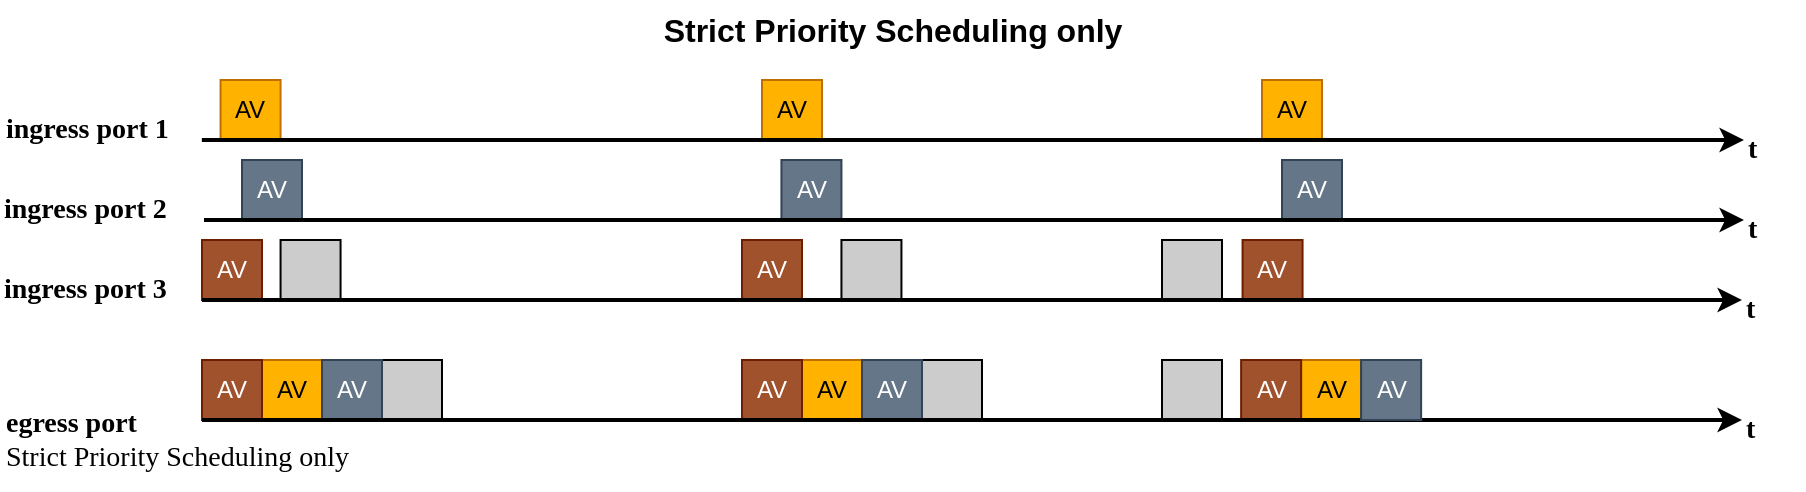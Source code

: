 <mxfile version="25.0.2">
  <diagram id="O1mQ8uQ72U-1HnI_qI8G" name="Page-1">
    <mxGraphModel dx="2133" dy="894" grid="1" gridSize="10" guides="1" tooltips="1" connect="1" arrows="1" fold="1" page="1" pageScale="1" pageWidth="827" pageHeight="1169" math="0" shadow="0">
      <root>
        <mxCell id="0" />
        <mxCell id="1" parent="0" />
        <mxCell id="mMnLDAtMkcU8xV5Yj2Op-1" value="" style="rounded=0;whiteSpace=wrap;html=1;fillColor=#CCCCCC;fontColor=#ffffff;strokeColor=#000000;" parent="1" vertex="1">
          <mxGeometry x="79.28" y="270" width="30" height="30" as="geometry" />
        </mxCell>
        <mxCell id="mMnLDAtMkcU8xV5Yj2Op-3" value="" style="rounded=0;whiteSpace=wrap;html=1;fillColor=#CCCCCC;fontColor=#ffffff;strokeColor=#000000;" parent="1" vertex="1">
          <mxGeometry x="359.72" y="270" width="30" height="30" as="geometry" />
        </mxCell>
        <mxCell id="mMnLDAtMkcU8xV5Yj2Op-7" value="" style="rounded=0;whiteSpace=wrap;html=1;fillColor=#CCCCCC;fontColor=#ffffff;strokeColor=#000000;" parent="1" vertex="1">
          <mxGeometry x="400" y="330" width="30" height="30" as="geometry" />
        </mxCell>
        <mxCell id="mMnLDAtMkcU8xV5Yj2Op-8" value="" style="rounded=0;whiteSpace=wrap;html=1;fillColor=#CCCCCC;fontColor=#ffffff;strokeColor=#000000;" parent="1" vertex="1">
          <mxGeometry x="520" y="270" width="30" height="30" as="geometry" />
        </mxCell>
        <mxCell id="mMnLDAtMkcU8xV5Yj2Op-9" value="" style="rounded=0;whiteSpace=wrap;html=1;fillColor=#CCCCCC;fontColor=#ffffff;strokeColor=#000000;" parent="1" vertex="1">
          <mxGeometry x="520" y="330" width="30" height="30" as="geometry" />
        </mxCell>
        <mxCell id="mMnLDAtMkcU8xV5Yj2Op-5" value="" style="rounded=0;whiteSpace=wrap;html=1;fillColor=#CCCCCC;fontColor=#ffffff;strokeColor=#000000;" parent="1" vertex="1">
          <mxGeometry x="130" y="330" width="30" height="30" as="geometry" />
        </mxCell>
        <mxCell id="xH5QwtzMftO23hFr9JTu-2" value="&lt;b&gt;&lt;font face=&quot;Times New Roman&quot;&gt;&lt;font style=&quot;font-size: 14px;&quot;&gt;t&lt;/font&gt;&lt;/font&gt;&lt;/b&gt;" style="text;html=1;align=left;verticalAlign=middle;resizable=0;points=[];autosize=1;strokeColor=none;fillColor=none;fontColor=#000000;labelBackgroundColor=none;" parent="1" vertex="1">
          <mxGeometry x="810" y="350" width="30" height="30" as="geometry" />
        </mxCell>
        <mxCell id="xH5QwtzMftO23hFr9JTu-3" value="AV" style="rounded=0;whiteSpace=wrap;html=1;fillColor=#FFB300;fontColor=#000000;strokeColor=#BD7000;" parent="1" vertex="1">
          <mxGeometry x="49.28" y="190" width="30" height="30" as="geometry" />
        </mxCell>
        <mxCell id="xH5QwtzMftO23hFr9JTu-4" value="AV" style="rounded=0;whiteSpace=wrap;html=1;fillColor=#FFB300;fontColor=#000000;strokeColor=#BD7000;" parent="1" vertex="1">
          <mxGeometry x="320" y="190" width="30" height="30" as="geometry" />
        </mxCell>
        <mxCell id="xH5QwtzMftO23hFr9JTu-5" value="AV" style="rounded=0;whiteSpace=wrap;html=1;fillColor=#647687;fontColor=#ffffff;strokeColor=#314354;" parent="1" vertex="1">
          <mxGeometry x="60" y="230" width="30" height="30" as="geometry" />
        </mxCell>
        <mxCell id="xH5QwtzMftO23hFr9JTu-6" value="AV" style="rounded=0;whiteSpace=wrap;html=1;fillColor=#647687;fontColor=#ffffff;strokeColor=#314354;" parent="1" vertex="1">
          <mxGeometry x="329.72" y="230" width="30" height="30" as="geometry" />
        </mxCell>
        <mxCell id="xH5QwtzMftO23hFr9JTu-7" value="AV" style="rounded=0;whiteSpace=wrap;html=1;fillColor=#FFB300;fontColor=#000000;strokeColor=#BD7000;" parent="1" vertex="1">
          <mxGeometry x="570" y="190" width="30" height="30" as="geometry" />
        </mxCell>
        <mxCell id="xH5QwtzMftO23hFr9JTu-8" value="AV" style="rounded=0;whiteSpace=wrap;html=1;fillColor=#647687;fontColor=#ffffff;strokeColor=#314354;" parent="1" vertex="1">
          <mxGeometry x="580" y="230" width="30" height="30" as="geometry" />
        </mxCell>
        <mxCell id="xH5QwtzMftO23hFr9JTu-9" value="AV" style="rounded=0;whiteSpace=wrap;html=1;fillColor=#a0522d;fontColor=#ffffff;strokeColor=#6D1F00;" parent="1" vertex="1">
          <mxGeometry x="40" y="270" width="30" height="30" as="geometry" />
        </mxCell>
        <mxCell id="xH5QwtzMftO23hFr9JTu-10" value="AV" style="rounded=0;whiteSpace=wrap;html=1;fillColor=#a0522d;fontColor=#ffffff;strokeColor=#6D1F00;" parent="1" vertex="1">
          <mxGeometry x="310" y="270" width="30" height="30" as="geometry" />
        </mxCell>
        <mxCell id="xH5QwtzMftO23hFr9JTu-11" value="AV" style="rounded=0;whiteSpace=wrap;html=1;fillColor=#a0522d;fontColor=#ffffff;strokeColor=#6D1F00;" parent="1" vertex="1">
          <mxGeometry x="560.28" y="270" width="30" height="30" as="geometry" />
        </mxCell>
        <mxCell id="xH5QwtzMftO23hFr9JTu-12" value="" style="endArrow=classic;html=1;rounded=0;strokeColor=default;fontColor=#FFFFFF;labelBackgroundColor=none;strokeWidth=2;" parent="1" edge="1">
          <mxGeometry width="50" height="50" relative="1" as="geometry">
            <mxPoint x="40" y="300" as="sourcePoint" />
            <mxPoint x="810" y="300" as="targetPoint" />
          </mxGeometry>
        </mxCell>
        <mxCell id="xH5QwtzMftO23hFr9JTu-13" value="" style="endArrow=classic;html=1;rounded=0;strokeColor=default;fontColor=#FFFFFF;labelBackgroundColor=none;strokeWidth=2;" parent="1" edge="1">
          <mxGeometry width="50" height="50" relative="1" as="geometry">
            <mxPoint x="41" y="260" as="sourcePoint" />
            <mxPoint x="811" y="260" as="targetPoint" />
          </mxGeometry>
        </mxCell>
        <mxCell id="xH5QwtzMftO23hFr9JTu-14" value="" style="endArrow=classic;html=1;rounded=0;strokeColor=default;fontColor=#FFFFFF;labelBackgroundColor=none;strokeWidth=2;" parent="1" edge="1">
          <mxGeometry width="50" height="50" relative="1" as="geometry">
            <mxPoint x="39.92" y="220" as="sourcePoint" />
            <mxPoint x="811" y="220" as="targetPoint" />
          </mxGeometry>
        </mxCell>
        <mxCell id="xH5QwtzMftO23hFr9JTu-18" value="&lt;b&gt;&lt;font style=&quot;font-size: 16px;&quot;&gt;Strict Priority Scheduling only&lt;/font&gt;&lt;/b&gt;" style="text;html=1;align=center;verticalAlign=middle;resizable=0;points=[];autosize=1;strokeColor=none;fillColor=none;fontColor=#000000;" parent="1" vertex="1">
          <mxGeometry x="260" y="150" width="250" height="30" as="geometry" />
        </mxCell>
        <mxCell id="xH5QwtzMftO23hFr9JTu-21" value="AV" style="rounded=0;whiteSpace=wrap;html=1;fillColor=#FFB300;fontColor=#000000;strokeColor=#BD7000;" parent="1" vertex="1">
          <mxGeometry x="70" y="330" width="30" height="30" as="geometry" />
        </mxCell>
        <mxCell id="xH5QwtzMftO23hFr9JTu-22" value="AV" style="rounded=0;whiteSpace=wrap;html=1;fillColor=#647687;fontColor=#ffffff;strokeColor=#314354;" parent="1" vertex="1">
          <mxGeometry x="100" y="330" width="30" height="30" as="geometry" />
        </mxCell>
        <mxCell id="xH5QwtzMftO23hFr9JTu-23" value="AV" style="rounded=0;whiteSpace=wrap;html=1;fillColor=#a0522d;fontColor=#ffffff;strokeColor=#6D1F00;" parent="1" vertex="1">
          <mxGeometry x="40" y="330" width="30" height="30" as="geometry" />
        </mxCell>
        <mxCell id="xH5QwtzMftO23hFr9JTu-24" value="AV" style="rounded=0;whiteSpace=wrap;html=1;fillColor=#FFB300;fontColor=#000000;strokeColor=#BD7000;" parent="1" vertex="1">
          <mxGeometry x="340.0" y="330" width="30" height="30" as="geometry" />
        </mxCell>
        <mxCell id="xH5QwtzMftO23hFr9JTu-25" value="AV" style="rounded=0;whiteSpace=wrap;html=1;fillColor=#647687;fontColor=#ffffff;strokeColor=#314354;" parent="1" vertex="1">
          <mxGeometry x="370.0" y="330" width="30" height="30" as="geometry" />
        </mxCell>
        <mxCell id="xH5QwtzMftO23hFr9JTu-26" value="AV" style="rounded=0;whiteSpace=wrap;html=1;fillColor=#a0522d;fontColor=#ffffff;strokeColor=#6D1F00;" parent="1" vertex="1">
          <mxGeometry x="310.0" y="330" width="30" height="30" as="geometry" />
        </mxCell>
        <mxCell id="xH5QwtzMftO23hFr9JTu-27" value="AV" style="rounded=0;whiteSpace=wrap;html=1;fillColor=#FFB300;fontColor=#000000;strokeColor=#BD7000;" parent="1" vertex="1">
          <mxGeometry x="589.56" y="330" width="30" height="30" as="geometry" />
        </mxCell>
        <mxCell id="xH5QwtzMftO23hFr9JTu-29" value="AV" style="rounded=0;whiteSpace=wrap;html=1;fillColor=#a0522d;fontColor=#ffffff;strokeColor=#6D1F00;" parent="1" vertex="1">
          <mxGeometry x="559.56" y="330" width="30" height="30" as="geometry" />
        </mxCell>
        <mxCell id="xH5QwtzMftO23hFr9JTu-38" value="" style="endArrow=none;html=1;rounded=0;fillColor=#a0522d;strokeColor=#bd7000;strokeWidth=1;entryX=0;entryY=1;entryDx=0;entryDy=0;dashed=1;" parent="1" source="xH5QwtzMftO23hFr9JTu-28" edge="1">
          <mxGeometry width="50" height="50" relative="1" as="geometry">
            <mxPoint x="635.28" y="280" as="sourcePoint" />
            <mxPoint x="635.28" y="360" as="targetPoint" />
          </mxGeometry>
        </mxCell>
        <mxCell id="xH5QwtzMftO23hFr9JTu-55" value="" style="endArrow=classic;html=1;rounded=0;strokeColor=default;fontColor=#FFFFFF;labelBackgroundColor=none;strokeWidth=2;" parent="1" edge="1">
          <mxGeometry width="50" height="50" relative="1" as="geometry">
            <mxPoint x="40" y="360" as="sourcePoint" />
            <mxPoint x="810" y="360" as="targetPoint" />
          </mxGeometry>
        </mxCell>
        <mxCell id="xH5QwtzMftO23hFr9JTu-57" value="&lt;b&gt;&lt;font face=&quot;Times New Roman&quot;&gt;&lt;font style=&quot;font-size: 14px;&quot;&gt;t&lt;/font&gt;&lt;/font&gt;&lt;/b&gt;" style="text;html=1;align=left;verticalAlign=middle;resizable=0;points=[];autosize=1;strokeColor=none;fillColor=none;fontColor=#000000;labelBackgroundColor=none;" parent="1" vertex="1">
          <mxGeometry x="810" y="290" width="30" height="30" as="geometry" />
        </mxCell>
        <mxCell id="xH5QwtzMftO23hFr9JTu-58" value="&lt;b&gt;&lt;font face=&quot;Times New Roman&quot;&gt;&lt;font style=&quot;font-size: 14px;&quot;&gt;t&lt;/font&gt;&lt;/font&gt;&lt;/b&gt;" style="text;html=1;align=left;verticalAlign=middle;resizable=0;points=[];autosize=1;strokeColor=none;fillColor=none;fontColor=#000000;labelBackgroundColor=none;" parent="1" vertex="1">
          <mxGeometry x="811" y="250" width="30" height="30" as="geometry" />
        </mxCell>
        <mxCell id="xH5QwtzMftO23hFr9JTu-59" value="&lt;b&gt;&lt;font face=&quot;Times New Roman&quot;&gt;&lt;font style=&quot;font-size: 14px;&quot;&gt;t&lt;/font&gt;&lt;/font&gt;&lt;/b&gt;" style="text;html=1;align=left;verticalAlign=middle;resizable=0;points=[];autosize=1;strokeColor=none;fillColor=none;fontColor=#000000;labelBackgroundColor=none;" parent="1" vertex="1">
          <mxGeometry x="811" y="210" width="30" height="30" as="geometry" />
        </mxCell>
        <mxCell id="xH5QwtzMftO23hFr9JTu-28" value="AV" style="rounded=0;whiteSpace=wrap;html=1;fillColor=#647687;fontColor=#ffffff;strokeColor=#314354;" parent="1" vertex="1">
          <mxGeometry x="619.56" y="330" width="30" height="30" as="geometry" />
        </mxCell>
        <mxCell id="mMnLDAtMkcU8xV5Yj2Op-10" value="&lt;b&gt;&lt;font face=&quot;Times New Roman&quot;&gt;&lt;font style=&quot;font-size: 14px;&quot;&gt;ingress port 1&lt;/font&gt;&lt;/font&gt;&lt;/b&gt;" style="text;html=1;align=left;verticalAlign=middle;resizable=0;points=[];autosize=1;strokeColor=none;fillColor=none;fontColor=#000000;" parent="1" vertex="1">
          <mxGeometry x="-60" y="200" width="100" height="30" as="geometry" />
        </mxCell>
        <mxCell id="mMnLDAtMkcU8xV5Yj2Op-11" value="&lt;b&gt;&lt;font face=&quot;Times New Roman&quot;&gt;&lt;font style=&quot;font-size: 14px;&quot;&gt;ingress port 2&lt;/font&gt;&lt;/font&gt;&lt;/b&gt;" style="text;html=1;align=left;verticalAlign=middle;resizable=0;points=[];autosize=1;strokeColor=none;fillColor=none;fontColor=#000000;" parent="1" vertex="1">
          <mxGeometry x="-61" y="240" width="100" height="30" as="geometry" />
        </mxCell>
        <mxCell id="mMnLDAtMkcU8xV5Yj2Op-12" value="&lt;b&gt;&lt;font face=&quot;Times New Roman&quot;&gt;&lt;font style=&quot;font-size: 14px;&quot;&gt;ingress port 3&lt;/font&gt;&lt;/font&gt;&lt;/b&gt;" style="text;html=1;align=left;verticalAlign=middle;resizable=0;points=[];autosize=1;strokeColor=none;fillColor=none;fontColor=#000000;" parent="1" vertex="1">
          <mxGeometry x="-61" y="280" width="100" height="30" as="geometry" />
        </mxCell>
        <mxCell id="mMnLDAtMkcU8xV5Yj2Op-13" value="&lt;font style=&quot;&quot; face=&quot;Times New Roman&quot;&gt;&lt;font style=&quot;font-size: 14px;&quot;&gt;&lt;b style=&quot;&quot;&gt;egress port&lt;/b&gt;&lt;br&gt;&lt;/font&gt;&lt;/font&gt;&lt;font style=&quot;&quot; face=&quot;Times New Roman&quot;&gt;&lt;font style=&quot;font-size: 14px;&quot;&gt;Strict Priority Scheduling only&lt;/font&gt;&lt;/font&gt;" style="text;html=1;align=left;verticalAlign=middle;resizable=0;points=[];autosize=1;strokeColor=none;fillColor=none;fontColor=#000000;" parent="1" vertex="1">
          <mxGeometry x="-60" y="345" width="200" height="50" as="geometry" />
        </mxCell>
      </root>
    </mxGraphModel>
  </diagram>
</mxfile>
